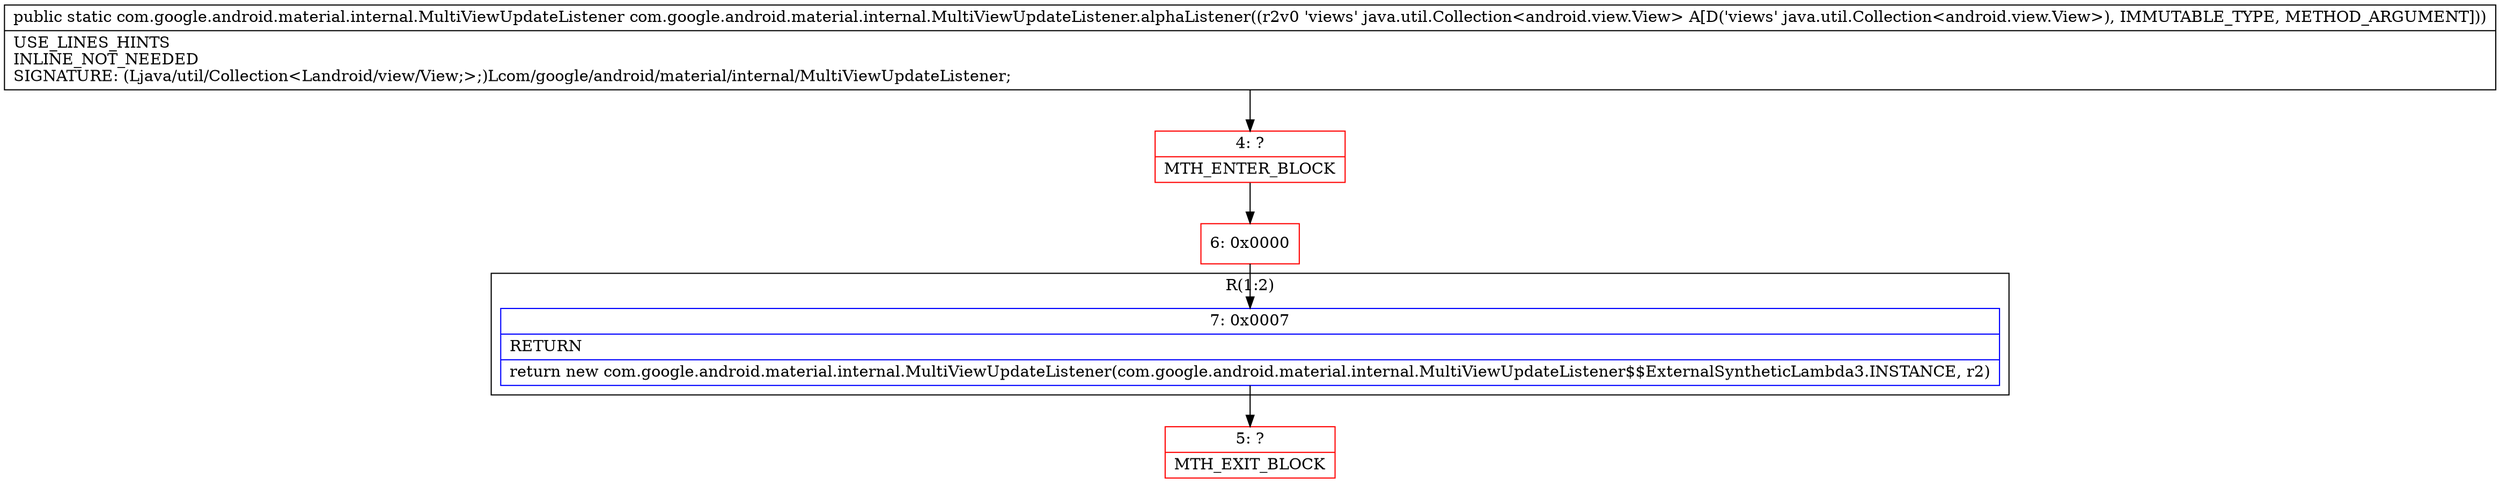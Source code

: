 digraph "CFG forcom.google.android.material.internal.MultiViewUpdateListener.alphaListener(Ljava\/util\/Collection;)Lcom\/google\/android\/material\/internal\/MultiViewUpdateListener;" {
subgraph cluster_Region_1659035877 {
label = "R(1:2)";
node [shape=record,color=blue];
Node_7 [shape=record,label="{7\:\ 0x0007|RETURN\l|return new com.google.android.material.internal.MultiViewUpdateListener(com.google.android.material.internal.MultiViewUpdateListener$$ExternalSyntheticLambda3.INSTANCE, r2)\l}"];
}
Node_4 [shape=record,color=red,label="{4\:\ ?|MTH_ENTER_BLOCK\l}"];
Node_6 [shape=record,color=red,label="{6\:\ 0x0000}"];
Node_5 [shape=record,color=red,label="{5\:\ ?|MTH_EXIT_BLOCK\l}"];
MethodNode[shape=record,label="{public static com.google.android.material.internal.MultiViewUpdateListener com.google.android.material.internal.MultiViewUpdateListener.alphaListener((r2v0 'views' java.util.Collection\<android.view.View\> A[D('views' java.util.Collection\<android.view.View\>), IMMUTABLE_TYPE, METHOD_ARGUMENT]))  | USE_LINES_HINTS\lINLINE_NOT_NEEDED\lSIGNATURE: (Ljava\/util\/Collection\<Landroid\/view\/View;\>;)Lcom\/google\/android\/material\/internal\/MultiViewUpdateListener;\l}"];
MethodNode -> Node_4;Node_7 -> Node_5;
Node_4 -> Node_6;
Node_6 -> Node_7;
}

